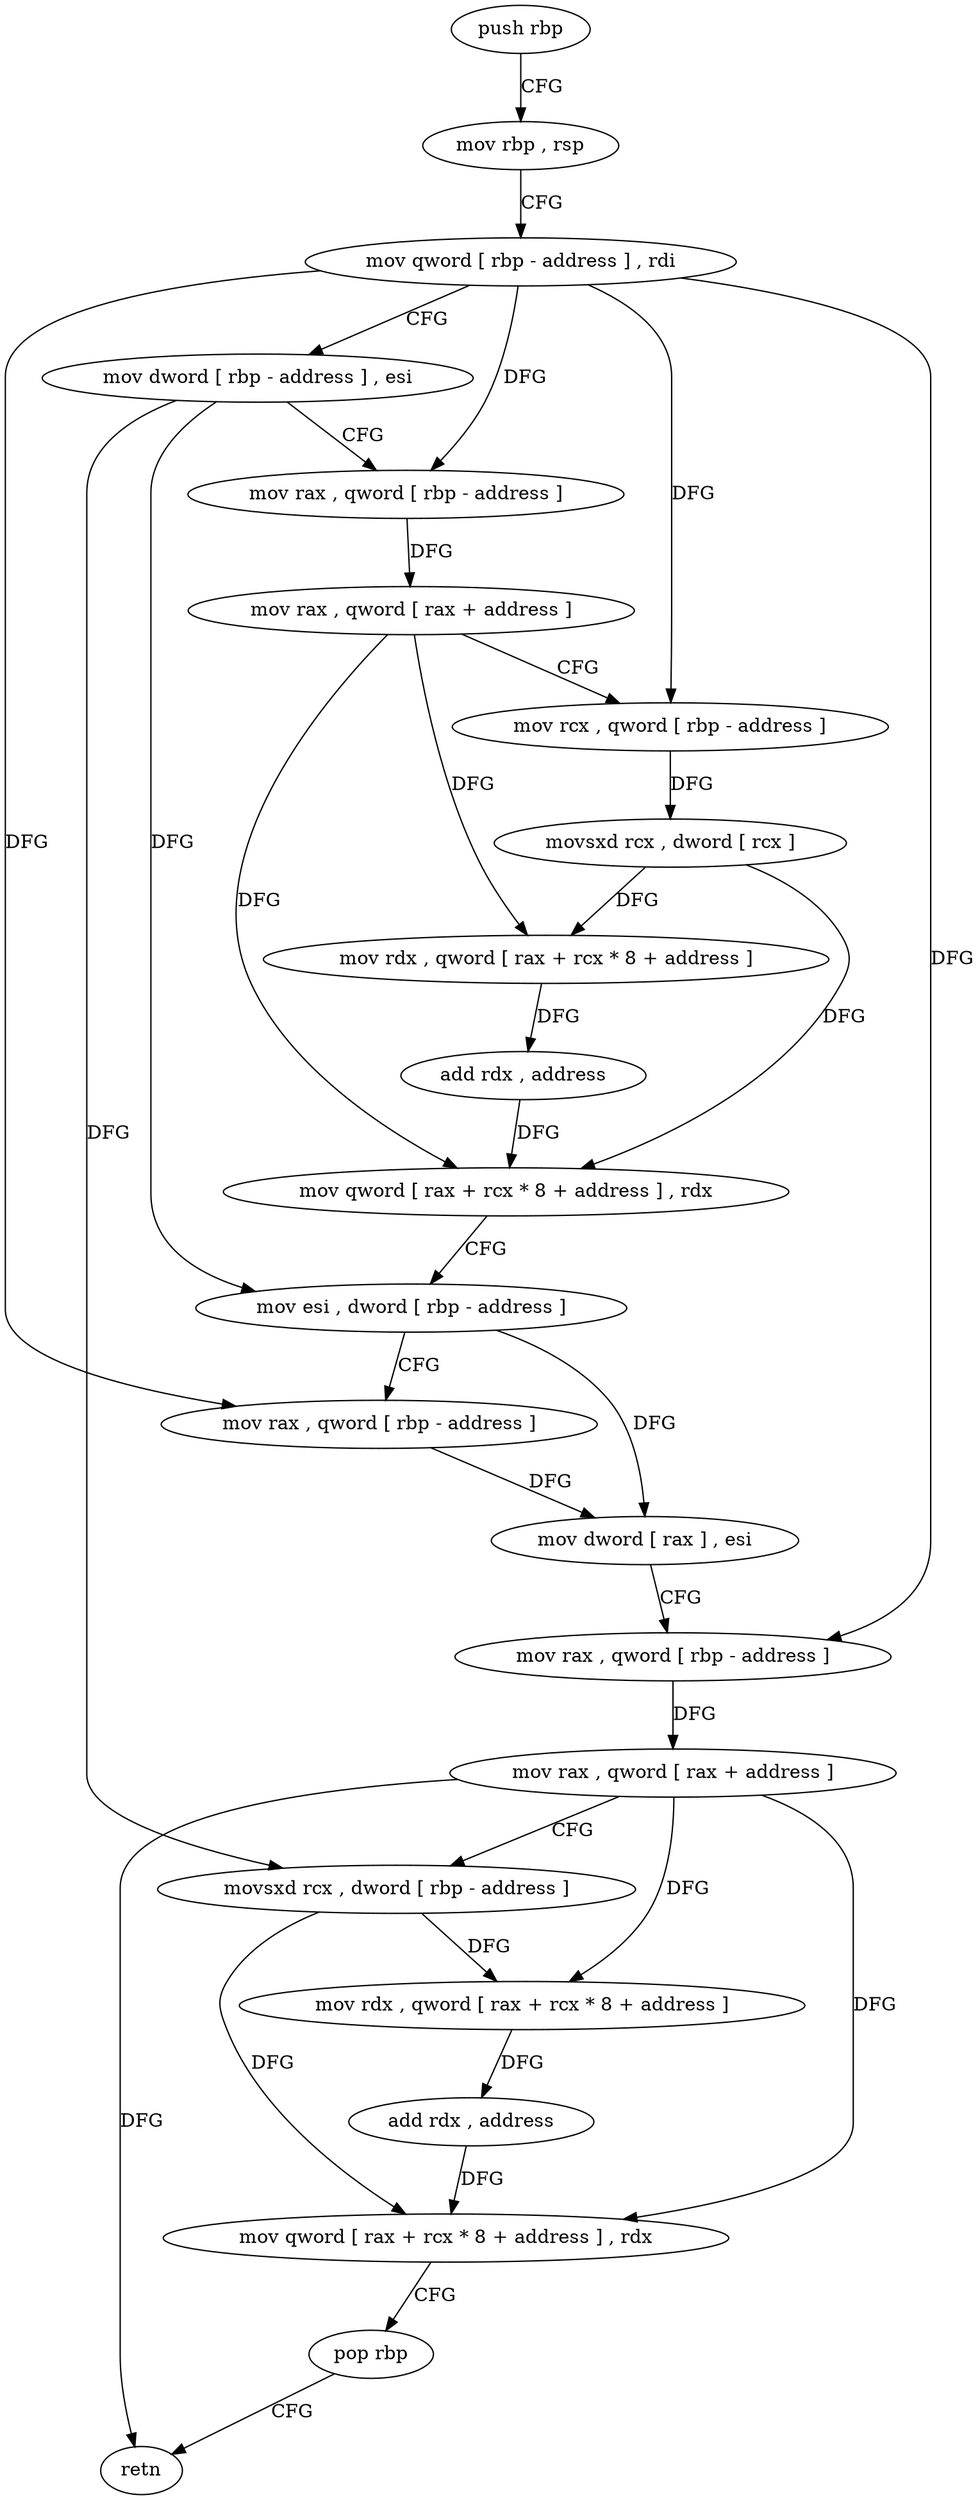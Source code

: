 digraph "func" {
"78416" [label = "push rbp" ]
"78417" [label = "mov rbp , rsp" ]
"78420" [label = "mov qword [ rbp - address ] , rdi" ]
"78424" [label = "mov dword [ rbp - address ] , esi" ]
"78427" [label = "mov rax , qword [ rbp - address ]" ]
"78431" [label = "mov rax , qword [ rax + address ]" ]
"78435" [label = "mov rcx , qword [ rbp - address ]" ]
"78439" [label = "movsxd rcx , dword [ rcx ]" ]
"78442" [label = "mov rdx , qword [ rax + rcx * 8 + address ]" ]
"78450" [label = "add rdx , address" ]
"78457" [label = "mov qword [ rax + rcx * 8 + address ] , rdx" ]
"78465" [label = "mov esi , dword [ rbp - address ]" ]
"78468" [label = "mov rax , qword [ rbp - address ]" ]
"78472" [label = "mov dword [ rax ] , esi" ]
"78474" [label = "mov rax , qword [ rbp - address ]" ]
"78478" [label = "mov rax , qword [ rax + address ]" ]
"78482" [label = "movsxd rcx , dword [ rbp - address ]" ]
"78486" [label = "mov rdx , qword [ rax + rcx * 8 + address ]" ]
"78494" [label = "add rdx , address" ]
"78501" [label = "mov qword [ rax + rcx * 8 + address ] , rdx" ]
"78509" [label = "pop rbp" ]
"78510" [label = "retn" ]
"78416" -> "78417" [ label = "CFG" ]
"78417" -> "78420" [ label = "CFG" ]
"78420" -> "78424" [ label = "CFG" ]
"78420" -> "78427" [ label = "DFG" ]
"78420" -> "78435" [ label = "DFG" ]
"78420" -> "78468" [ label = "DFG" ]
"78420" -> "78474" [ label = "DFG" ]
"78424" -> "78427" [ label = "CFG" ]
"78424" -> "78465" [ label = "DFG" ]
"78424" -> "78482" [ label = "DFG" ]
"78427" -> "78431" [ label = "DFG" ]
"78431" -> "78435" [ label = "CFG" ]
"78431" -> "78442" [ label = "DFG" ]
"78431" -> "78457" [ label = "DFG" ]
"78435" -> "78439" [ label = "DFG" ]
"78439" -> "78442" [ label = "DFG" ]
"78439" -> "78457" [ label = "DFG" ]
"78442" -> "78450" [ label = "DFG" ]
"78450" -> "78457" [ label = "DFG" ]
"78457" -> "78465" [ label = "CFG" ]
"78465" -> "78468" [ label = "CFG" ]
"78465" -> "78472" [ label = "DFG" ]
"78468" -> "78472" [ label = "DFG" ]
"78472" -> "78474" [ label = "CFG" ]
"78474" -> "78478" [ label = "DFG" ]
"78478" -> "78482" [ label = "CFG" ]
"78478" -> "78486" [ label = "DFG" ]
"78478" -> "78501" [ label = "DFG" ]
"78478" -> "78510" [ label = "DFG" ]
"78482" -> "78486" [ label = "DFG" ]
"78482" -> "78501" [ label = "DFG" ]
"78486" -> "78494" [ label = "DFG" ]
"78494" -> "78501" [ label = "DFG" ]
"78501" -> "78509" [ label = "CFG" ]
"78509" -> "78510" [ label = "CFG" ]
}
